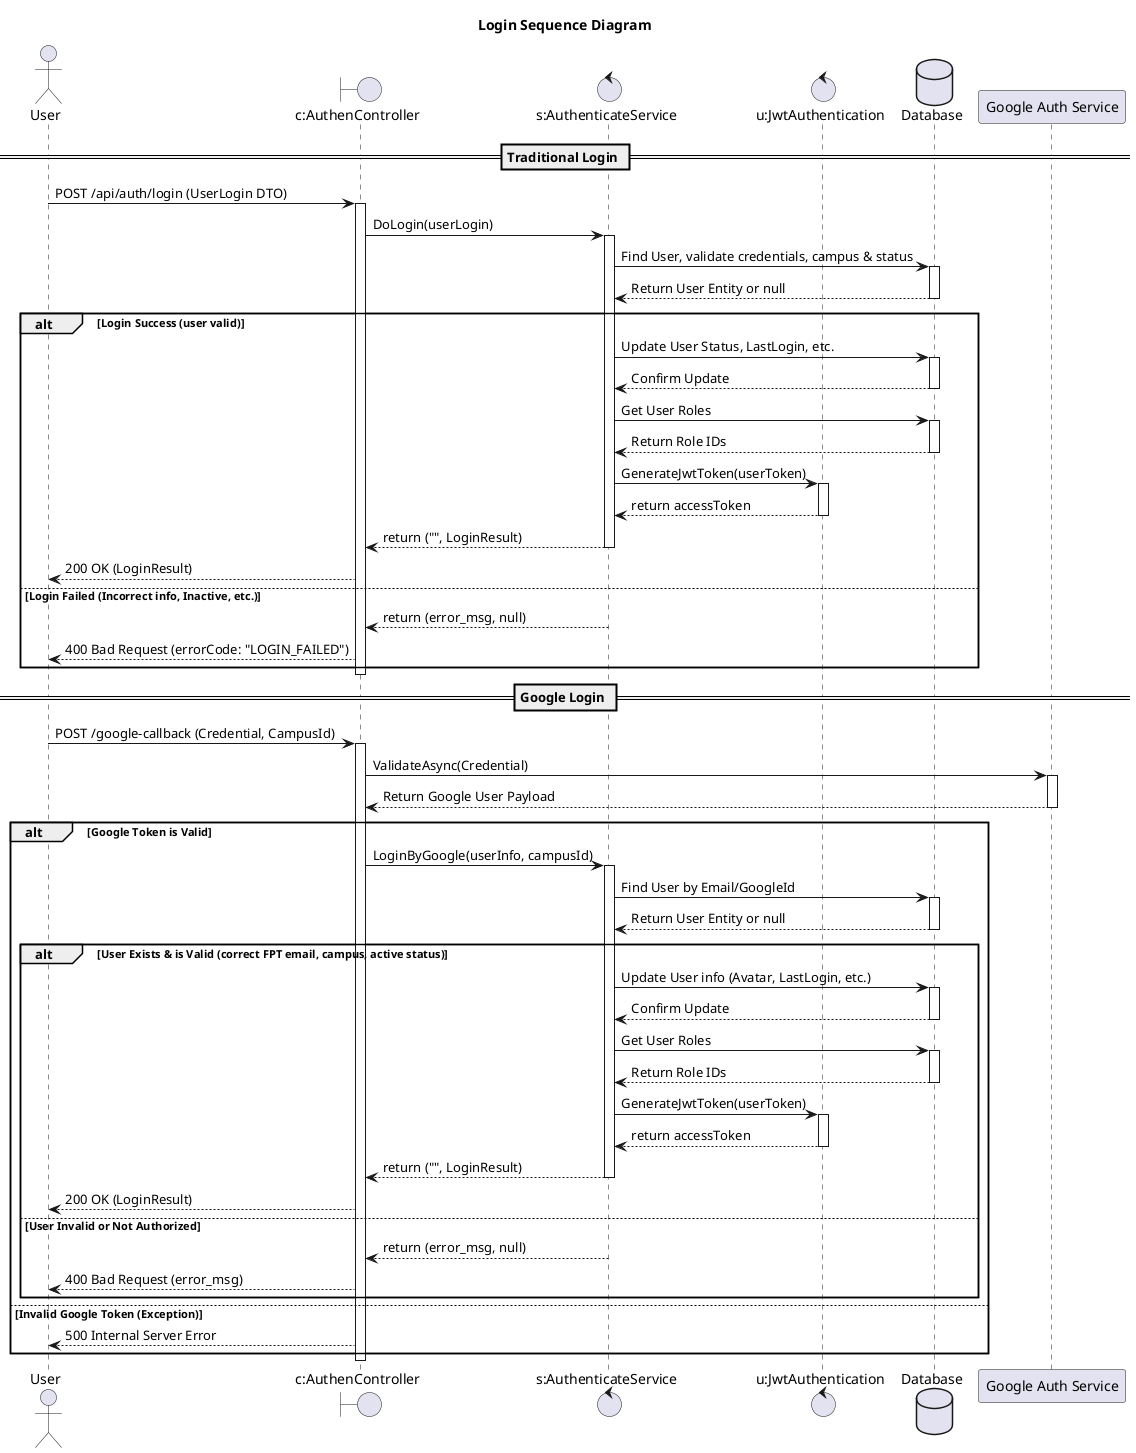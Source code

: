 @startuml

title Login Sequence Diagram

actor "User" as Client

boundary "c:AuthenController" as Controller
control "s:AuthenticateService" as Service
control "u:JwtAuthentication" as JwtUtil
database "Database" as DB
participant "Google Auth Service" as Google

== Traditional Login ==

Client -> Controller: POST /api/auth/login (UserLogin DTO)
activate Controller

Controller -> Service: DoLogin(userLogin)
activate Service

Service -> DB: Find User, validate credentials, campus & status
activate DB
DB --> Service: Return User Entity or null
deactivate DB

alt Login Success (user valid)
    Service -> DB: Update User Status, LastLogin, etc.
    activate DB
    DB --> Service: Confirm Update
    deactivate DB
    
    Service -> DB: Get User Roles
    activate DB
    DB --> Service: Return Role IDs
    deactivate DB

    Service -> JwtUtil: GenerateJwtToken(userToken)
    activate JwtUtil
    JwtUtil --> Service: return accessToken
    deactivate JwtUtil

    Service --> Controller: return ("", LoginResult)
    deactivate Service

    Controller --> Client: 200 OK (LoginResult)

else Login Failed (Incorrect info, Inactive, etc.)
    Service --> Controller: return (error_msg, null)
    deactivate Service
    Controller --> Client: 400 Bad Request (errorCode: "LOGIN_FAILED")
end

deactivate Controller

== Google Login ==

Client -> Controller: POST /google-callback (Credential, CampusId)
activate Controller

Controller -> Google: ValidateAsync(Credential)
activate Google
Google --> Controller: Return Google User Payload
deactivate Google

alt Google Token is Valid
    Controller -> Service: LoginByGoogle(userInfo, campusId)
    activate Service

    Service -> DB: Find User by Email/GoogleId
    activate DB
    DB --> Service: Return User Entity or null
    deactivate DB

    alt User Exists & is Valid (correct FPT email, campus, active status)
        Service -> DB: Update User info (Avatar, LastLogin, etc.)
        activate DB
        DB --> Service: Confirm Update
        deactivate DB

        Service -> DB: Get User Roles
        activate DB
        DB --> Service: Return Role IDs
        deactivate DB

        Service -> JwtUtil: GenerateJwtToken(userToken)
        activate JwtUtil
        JwtUtil --> Service: return accessToken
        deactivate JwtUtil

        Service --> Controller: return ("", LoginResult)
        deactivate Service
        
        Controller --> Client: 200 OK (LoginResult)
    else User Invalid or Not Authorized
        Service --> Controller: return (error_msg, null)
        deactivate Service
        Controller --> Client: 400 Bad Request (error_msg)
    end
else Invalid Google Token (Exception)
    Controller --> Client: 500 Internal Server Error
end
deactivate Controller

@enduml
